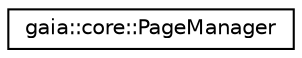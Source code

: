 digraph G
{
  edge [fontname="Helvetica",fontsize="10",labelfontname="Helvetica",labelfontsize="10"];
  node [fontname="Helvetica",fontsize="10",shape=record];
  rankdir=LR;
  Node1 [label="gaia::core::PageManager",height=0.2,width=0.4,color="black", fillcolor="white", style="filled",URL="$df/dcf/classgaia_1_1core_1_1_page_manager.html",tooltip="Interact with the overall pages running in the system."];
}

